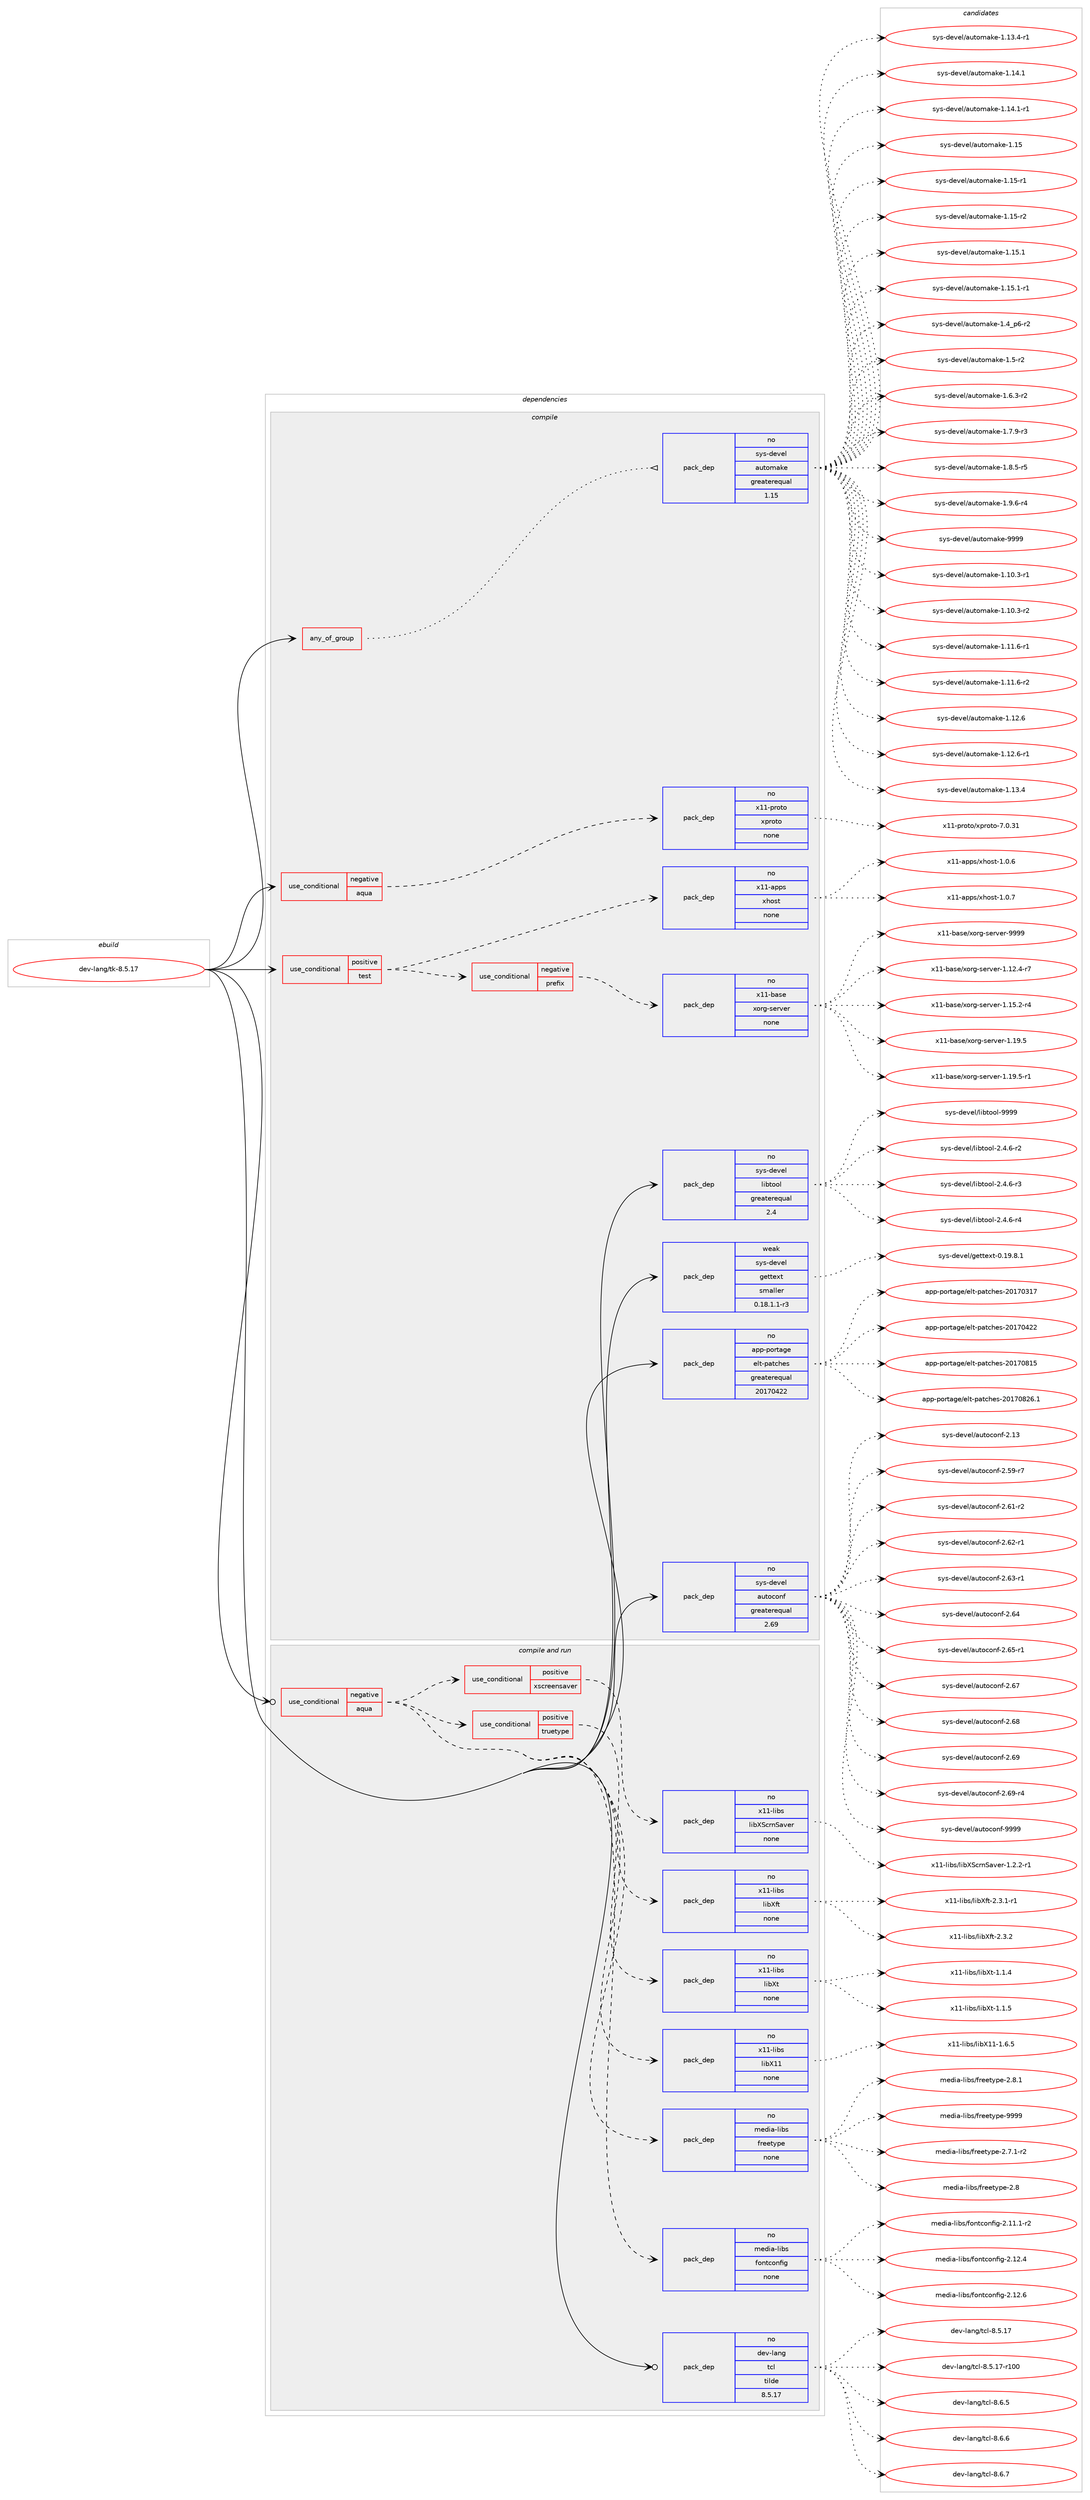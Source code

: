 digraph prolog {

# *************
# Graph options
# *************

newrank=true;
concentrate=true;
compound=true;
graph [rankdir=LR,fontname=Helvetica,fontsize=10,ranksep=1.5];#, ranksep=2.5, nodesep=0.2];
edge  [arrowhead=vee];
node  [fontname=Helvetica,fontsize=10];

# **********
# The ebuild
# **********

subgraph cluster_leftcol {
color=gray;
rank=same;
label=<<i>ebuild</i>>;
id [label="dev-lang/tk-8.5.17", color=red, width=4, href="../dev-lang/tk-8.5.17.svg"];
}

# ****************
# The dependencies
# ****************

subgraph cluster_midcol {
color=gray;
label=<<i>dependencies</i>>;
subgraph cluster_compile {
fillcolor="#eeeeee";
style=filled;
label=<<i>compile</i>>;
subgraph any3159 {
dependency110325 [label=<<TABLE BORDER="0" CELLBORDER="1" CELLSPACING="0" CELLPADDING="4"><TR><TD CELLPADDING="10">any_of_group</TD></TR></TABLE>>, shape=none, color=red];subgraph pack83201 {
dependency110326 [label=<<TABLE BORDER="0" CELLBORDER="1" CELLSPACING="0" CELLPADDING="4" WIDTH="220"><TR><TD ROWSPAN="6" CELLPADDING="30">pack_dep</TD></TR><TR><TD WIDTH="110">no</TD></TR><TR><TD>sys-devel</TD></TR><TR><TD>automake</TD></TR><TR><TD>greaterequal</TD></TR><TR><TD>1.15</TD></TR></TABLE>>, shape=none, color=blue];
}
dependency110325:e -> dependency110326:w [weight=20,style="dotted",arrowhead="oinv"];
}
id:e -> dependency110325:w [weight=20,style="solid",arrowhead="vee"];
subgraph cond23935 {
dependency110327 [label=<<TABLE BORDER="0" CELLBORDER="1" CELLSPACING="0" CELLPADDING="4"><TR><TD ROWSPAN="3" CELLPADDING="10">use_conditional</TD></TR><TR><TD>negative</TD></TR><TR><TD>aqua</TD></TR></TABLE>>, shape=none, color=red];
subgraph pack83202 {
dependency110328 [label=<<TABLE BORDER="0" CELLBORDER="1" CELLSPACING="0" CELLPADDING="4" WIDTH="220"><TR><TD ROWSPAN="6" CELLPADDING="30">pack_dep</TD></TR><TR><TD WIDTH="110">no</TD></TR><TR><TD>x11-proto</TD></TR><TR><TD>xproto</TD></TR><TR><TD>none</TD></TR><TR><TD></TD></TR></TABLE>>, shape=none, color=blue];
}
dependency110327:e -> dependency110328:w [weight=20,style="dashed",arrowhead="vee"];
}
id:e -> dependency110327:w [weight=20,style="solid",arrowhead="vee"];
subgraph cond23936 {
dependency110329 [label=<<TABLE BORDER="0" CELLBORDER="1" CELLSPACING="0" CELLPADDING="4"><TR><TD ROWSPAN="3" CELLPADDING="10">use_conditional</TD></TR><TR><TD>positive</TD></TR><TR><TD>test</TD></TR></TABLE>>, shape=none, color=red];
subgraph cond23937 {
dependency110330 [label=<<TABLE BORDER="0" CELLBORDER="1" CELLSPACING="0" CELLPADDING="4"><TR><TD ROWSPAN="3" CELLPADDING="10">use_conditional</TD></TR><TR><TD>negative</TD></TR><TR><TD>prefix</TD></TR></TABLE>>, shape=none, color=red];
subgraph pack83203 {
dependency110331 [label=<<TABLE BORDER="0" CELLBORDER="1" CELLSPACING="0" CELLPADDING="4" WIDTH="220"><TR><TD ROWSPAN="6" CELLPADDING="30">pack_dep</TD></TR><TR><TD WIDTH="110">no</TD></TR><TR><TD>x11-base</TD></TR><TR><TD>xorg-server</TD></TR><TR><TD>none</TD></TR><TR><TD></TD></TR></TABLE>>, shape=none, color=blue];
}
dependency110330:e -> dependency110331:w [weight=20,style="dashed",arrowhead="vee"];
}
dependency110329:e -> dependency110330:w [weight=20,style="dashed",arrowhead="vee"];
subgraph pack83204 {
dependency110332 [label=<<TABLE BORDER="0" CELLBORDER="1" CELLSPACING="0" CELLPADDING="4" WIDTH="220"><TR><TD ROWSPAN="6" CELLPADDING="30">pack_dep</TD></TR><TR><TD WIDTH="110">no</TD></TR><TR><TD>x11-apps</TD></TR><TR><TD>xhost</TD></TR><TR><TD>none</TD></TR><TR><TD></TD></TR></TABLE>>, shape=none, color=blue];
}
dependency110329:e -> dependency110332:w [weight=20,style="dashed",arrowhead="vee"];
}
id:e -> dependency110329:w [weight=20,style="solid",arrowhead="vee"];
subgraph pack83205 {
dependency110333 [label=<<TABLE BORDER="0" CELLBORDER="1" CELLSPACING="0" CELLPADDING="4" WIDTH="220"><TR><TD ROWSPAN="6" CELLPADDING="30">pack_dep</TD></TR><TR><TD WIDTH="110">no</TD></TR><TR><TD>app-portage</TD></TR><TR><TD>elt-patches</TD></TR><TR><TD>greaterequal</TD></TR><TR><TD>20170422</TD></TR></TABLE>>, shape=none, color=blue];
}
id:e -> dependency110333:w [weight=20,style="solid",arrowhead="vee"];
subgraph pack83206 {
dependency110334 [label=<<TABLE BORDER="0" CELLBORDER="1" CELLSPACING="0" CELLPADDING="4" WIDTH="220"><TR><TD ROWSPAN="6" CELLPADDING="30">pack_dep</TD></TR><TR><TD WIDTH="110">no</TD></TR><TR><TD>sys-devel</TD></TR><TR><TD>autoconf</TD></TR><TR><TD>greaterequal</TD></TR><TR><TD>2.69</TD></TR></TABLE>>, shape=none, color=blue];
}
id:e -> dependency110334:w [weight=20,style="solid",arrowhead="vee"];
subgraph pack83207 {
dependency110335 [label=<<TABLE BORDER="0" CELLBORDER="1" CELLSPACING="0" CELLPADDING="4" WIDTH="220"><TR><TD ROWSPAN="6" CELLPADDING="30">pack_dep</TD></TR><TR><TD WIDTH="110">no</TD></TR><TR><TD>sys-devel</TD></TR><TR><TD>libtool</TD></TR><TR><TD>greaterequal</TD></TR><TR><TD>2.4</TD></TR></TABLE>>, shape=none, color=blue];
}
id:e -> dependency110335:w [weight=20,style="solid",arrowhead="vee"];
subgraph pack83208 {
dependency110336 [label=<<TABLE BORDER="0" CELLBORDER="1" CELLSPACING="0" CELLPADDING="4" WIDTH="220"><TR><TD ROWSPAN="6" CELLPADDING="30">pack_dep</TD></TR><TR><TD WIDTH="110">weak</TD></TR><TR><TD>sys-devel</TD></TR><TR><TD>gettext</TD></TR><TR><TD>smaller</TD></TR><TR><TD>0.18.1.1-r3</TD></TR></TABLE>>, shape=none, color=blue];
}
id:e -> dependency110336:w [weight=20,style="solid",arrowhead="vee"];
}
subgraph cluster_compileandrun {
fillcolor="#eeeeee";
style=filled;
label=<<i>compile and run</i>>;
subgraph cond23938 {
dependency110337 [label=<<TABLE BORDER="0" CELLBORDER="1" CELLSPACING="0" CELLPADDING="4"><TR><TD ROWSPAN="3" CELLPADDING="10">use_conditional</TD></TR><TR><TD>negative</TD></TR><TR><TD>aqua</TD></TR></TABLE>>, shape=none, color=red];
subgraph pack83209 {
dependency110338 [label=<<TABLE BORDER="0" CELLBORDER="1" CELLSPACING="0" CELLPADDING="4" WIDTH="220"><TR><TD ROWSPAN="6" CELLPADDING="30">pack_dep</TD></TR><TR><TD WIDTH="110">no</TD></TR><TR><TD>media-libs</TD></TR><TR><TD>fontconfig</TD></TR><TR><TD>none</TD></TR><TR><TD></TD></TR></TABLE>>, shape=none, color=blue];
}
dependency110337:e -> dependency110338:w [weight=20,style="dashed",arrowhead="vee"];
subgraph pack83210 {
dependency110339 [label=<<TABLE BORDER="0" CELLBORDER="1" CELLSPACING="0" CELLPADDING="4" WIDTH="220"><TR><TD ROWSPAN="6" CELLPADDING="30">pack_dep</TD></TR><TR><TD WIDTH="110">no</TD></TR><TR><TD>media-libs</TD></TR><TR><TD>freetype</TD></TR><TR><TD>none</TD></TR><TR><TD></TD></TR></TABLE>>, shape=none, color=blue];
}
dependency110337:e -> dependency110339:w [weight=20,style="dashed",arrowhead="vee"];
subgraph pack83211 {
dependency110340 [label=<<TABLE BORDER="0" CELLBORDER="1" CELLSPACING="0" CELLPADDING="4" WIDTH="220"><TR><TD ROWSPAN="6" CELLPADDING="30">pack_dep</TD></TR><TR><TD WIDTH="110">no</TD></TR><TR><TD>x11-libs</TD></TR><TR><TD>libX11</TD></TR><TR><TD>none</TD></TR><TR><TD></TD></TR></TABLE>>, shape=none, color=blue];
}
dependency110337:e -> dependency110340:w [weight=20,style="dashed",arrowhead="vee"];
subgraph pack83212 {
dependency110341 [label=<<TABLE BORDER="0" CELLBORDER="1" CELLSPACING="0" CELLPADDING="4" WIDTH="220"><TR><TD ROWSPAN="6" CELLPADDING="30">pack_dep</TD></TR><TR><TD WIDTH="110">no</TD></TR><TR><TD>x11-libs</TD></TR><TR><TD>libXt</TD></TR><TR><TD>none</TD></TR><TR><TD></TD></TR></TABLE>>, shape=none, color=blue];
}
dependency110337:e -> dependency110341:w [weight=20,style="dashed",arrowhead="vee"];
subgraph cond23939 {
dependency110342 [label=<<TABLE BORDER="0" CELLBORDER="1" CELLSPACING="0" CELLPADDING="4"><TR><TD ROWSPAN="3" CELLPADDING="10">use_conditional</TD></TR><TR><TD>positive</TD></TR><TR><TD>truetype</TD></TR></TABLE>>, shape=none, color=red];
subgraph pack83213 {
dependency110343 [label=<<TABLE BORDER="0" CELLBORDER="1" CELLSPACING="0" CELLPADDING="4" WIDTH="220"><TR><TD ROWSPAN="6" CELLPADDING="30">pack_dep</TD></TR><TR><TD WIDTH="110">no</TD></TR><TR><TD>x11-libs</TD></TR><TR><TD>libXft</TD></TR><TR><TD>none</TD></TR><TR><TD></TD></TR></TABLE>>, shape=none, color=blue];
}
dependency110342:e -> dependency110343:w [weight=20,style="dashed",arrowhead="vee"];
}
dependency110337:e -> dependency110342:w [weight=20,style="dashed",arrowhead="vee"];
subgraph cond23940 {
dependency110344 [label=<<TABLE BORDER="0" CELLBORDER="1" CELLSPACING="0" CELLPADDING="4"><TR><TD ROWSPAN="3" CELLPADDING="10">use_conditional</TD></TR><TR><TD>positive</TD></TR><TR><TD>xscreensaver</TD></TR></TABLE>>, shape=none, color=red];
subgraph pack83214 {
dependency110345 [label=<<TABLE BORDER="0" CELLBORDER="1" CELLSPACING="0" CELLPADDING="4" WIDTH="220"><TR><TD ROWSPAN="6" CELLPADDING="30">pack_dep</TD></TR><TR><TD WIDTH="110">no</TD></TR><TR><TD>x11-libs</TD></TR><TR><TD>libXScrnSaver</TD></TR><TR><TD>none</TD></TR><TR><TD></TD></TR></TABLE>>, shape=none, color=blue];
}
dependency110344:e -> dependency110345:w [weight=20,style="dashed",arrowhead="vee"];
}
dependency110337:e -> dependency110344:w [weight=20,style="dashed",arrowhead="vee"];
}
id:e -> dependency110337:w [weight=20,style="solid",arrowhead="odotvee"];
subgraph pack83215 {
dependency110346 [label=<<TABLE BORDER="0" CELLBORDER="1" CELLSPACING="0" CELLPADDING="4" WIDTH="220"><TR><TD ROWSPAN="6" CELLPADDING="30">pack_dep</TD></TR><TR><TD WIDTH="110">no</TD></TR><TR><TD>dev-lang</TD></TR><TR><TD>tcl</TD></TR><TR><TD>tilde</TD></TR><TR><TD>8.5.17</TD></TR></TABLE>>, shape=none, color=blue];
}
id:e -> dependency110346:w [weight=20,style="solid",arrowhead="odotvee"];
}
subgraph cluster_run {
fillcolor="#eeeeee";
style=filled;
label=<<i>run</i>>;
}
}

# **************
# The candidates
# **************

subgraph cluster_choices {
rank=same;
color=gray;
label=<<i>candidates</i>>;

subgraph choice83201 {
color=black;
nodesep=1;
choice11512111545100101118101108479711711611110997107101454946494846514511449 [label="sys-devel/automake-1.10.3-r1", color=red, width=4,href="../sys-devel/automake-1.10.3-r1.svg"];
choice11512111545100101118101108479711711611110997107101454946494846514511450 [label="sys-devel/automake-1.10.3-r2", color=red, width=4,href="../sys-devel/automake-1.10.3-r2.svg"];
choice11512111545100101118101108479711711611110997107101454946494946544511449 [label="sys-devel/automake-1.11.6-r1", color=red, width=4,href="../sys-devel/automake-1.11.6-r1.svg"];
choice11512111545100101118101108479711711611110997107101454946494946544511450 [label="sys-devel/automake-1.11.6-r2", color=red, width=4,href="../sys-devel/automake-1.11.6-r2.svg"];
choice1151211154510010111810110847971171161111099710710145494649504654 [label="sys-devel/automake-1.12.6", color=red, width=4,href="../sys-devel/automake-1.12.6.svg"];
choice11512111545100101118101108479711711611110997107101454946495046544511449 [label="sys-devel/automake-1.12.6-r1", color=red, width=4,href="../sys-devel/automake-1.12.6-r1.svg"];
choice1151211154510010111810110847971171161111099710710145494649514652 [label="sys-devel/automake-1.13.4", color=red, width=4,href="../sys-devel/automake-1.13.4.svg"];
choice11512111545100101118101108479711711611110997107101454946495146524511449 [label="sys-devel/automake-1.13.4-r1", color=red, width=4,href="../sys-devel/automake-1.13.4-r1.svg"];
choice1151211154510010111810110847971171161111099710710145494649524649 [label="sys-devel/automake-1.14.1", color=red, width=4,href="../sys-devel/automake-1.14.1.svg"];
choice11512111545100101118101108479711711611110997107101454946495246494511449 [label="sys-devel/automake-1.14.1-r1", color=red, width=4,href="../sys-devel/automake-1.14.1-r1.svg"];
choice115121115451001011181011084797117116111109971071014549464953 [label="sys-devel/automake-1.15", color=red, width=4,href="../sys-devel/automake-1.15.svg"];
choice1151211154510010111810110847971171161111099710710145494649534511449 [label="sys-devel/automake-1.15-r1", color=red, width=4,href="../sys-devel/automake-1.15-r1.svg"];
choice1151211154510010111810110847971171161111099710710145494649534511450 [label="sys-devel/automake-1.15-r2", color=red, width=4,href="../sys-devel/automake-1.15-r2.svg"];
choice1151211154510010111810110847971171161111099710710145494649534649 [label="sys-devel/automake-1.15.1", color=red, width=4,href="../sys-devel/automake-1.15.1.svg"];
choice11512111545100101118101108479711711611110997107101454946495346494511449 [label="sys-devel/automake-1.15.1-r1", color=red, width=4,href="../sys-devel/automake-1.15.1-r1.svg"];
choice115121115451001011181011084797117116111109971071014549465295112544511450 [label="sys-devel/automake-1.4_p6-r2", color=red, width=4,href="../sys-devel/automake-1.4_p6-r2.svg"];
choice11512111545100101118101108479711711611110997107101454946534511450 [label="sys-devel/automake-1.5-r2", color=red, width=4,href="../sys-devel/automake-1.5-r2.svg"];
choice115121115451001011181011084797117116111109971071014549465446514511450 [label="sys-devel/automake-1.6.3-r2", color=red, width=4,href="../sys-devel/automake-1.6.3-r2.svg"];
choice115121115451001011181011084797117116111109971071014549465546574511451 [label="sys-devel/automake-1.7.9-r3", color=red, width=4,href="../sys-devel/automake-1.7.9-r3.svg"];
choice115121115451001011181011084797117116111109971071014549465646534511453 [label="sys-devel/automake-1.8.5-r5", color=red, width=4,href="../sys-devel/automake-1.8.5-r5.svg"];
choice115121115451001011181011084797117116111109971071014549465746544511452 [label="sys-devel/automake-1.9.6-r4", color=red, width=4,href="../sys-devel/automake-1.9.6-r4.svg"];
choice115121115451001011181011084797117116111109971071014557575757 [label="sys-devel/automake-9999", color=red, width=4,href="../sys-devel/automake-9999.svg"];
dependency110326:e -> choice11512111545100101118101108479711711611110997107101454946494846514511449:w [style=dotted,weight="100"];
dependency110326:e -> choice11512111545100101118101108479711711611110997107101454946494846514511450:w [style=dotted,weight="100"];
dependency110326:e -> choice11512111545100101118101108479711711611110997107101454946494946544511449:w [style=dotted,weight="100"];
dependency110326:e -> choice11512111545100101118101108479711711611110997107101454946494946544511450:w [style=dotted,weight="100"];
dependency110326:e -> choice1151211154510010111810110847971171161111099710710145494649504654:w [style=dotted,weight="100"];
dependency110326:e -> choice11512111545100101118101108479711711611110997107101454946495046544511449:w [style=dotted,weight="100"];
dependency110326:e -> choice1151211154510010111810110847971171161111099710710145494649514652:w [style=dotted,weight="100"];
dependency110326:e -> choice11512111545100101118101108479711711611110997107101454946495146524511449:w [style=dotted,weight="100"];
dependency110326:e -> choice1151211154510010111810110847971171161111099710710145494649524649:w [style=dotted,weight="100"];
dependency110326:e -> choice11512111545100101118101108479711711611110997107101454946495246494511449:w [style=dotted,weight="100"];
dependency110326:e -> choice115121115451001011181011084797117116111109971071014549464953:w [style=dotted,weight="100"];
dependency110326:e -> choice1151211154510010111810110847971171161111099710710145494649534511449:w [style=dotted,weight="100"];
dependency110326:e -> choice1151211154510010111810110847971171161111099710710145494649534511450:w [style=dotted,weight="100"];
dependency110326:e -> choice1151211154510010111810110847971171161111099710710145494649534649:w [style=dotted,weight="100"];
dependency110326:e -> choice11512111545100101118101108479711711611110997107101454946495346494511449:w [style=dotted,weight="100"];
dependency110326:e -> choice115121115451001011181011084797117116111109971071014549465295112544511450:w [style=dotted,weight="100"];
dependency110326:e -> choice11512111545100101118101108479711711611110997107101454946534511450:w [style=dotted,weight="100"];
dependency110326:e -> choice115121115451001011181011084797117116111109971071014549465446514511450:w [style=dotted,weight="100"];
dependency110326:e -> choice115121115451001011181011084797117116111109971071014549465546574511451:w [style=dotted,weight="100"];
dependency110326:e -> choice115121115451001011181011084797117116111109971071014549465646534511453:w [style=dotted,weight="100"];
dependency110326:e -> choice115121115451001011181011084797117116111109971071014549465746544511452:w [style=dotted,weight="100"];
dependency110326:e -> choice115121115451001011181011084797117116111109971071014557575757:w [style=dotted,weight="100"];
}
subgraph choice83202 {
color=black;
nodesep=1;
choice1204949451121141111161114712011211411111611145554648465149 [label="x11-proto/xproto-7.0.31", color=red, width=4,href="../x11-proto/xproto-7.0.31.svg"];
dependency110328:e -> choice1204949451121141111161114712011211411111611145554648465149:w [style=dotted,weight="100"];
}
subgraph choice83203 {
color=black;
nodesep=1;
choice12049494598971151014712011111410345115101114118101114454946495046524511455 [label="x11-base/xorg-server-1.12.4-r7", color=red, width=4,href="../x11-base/xorg-server-1.12.4-r7.svg"];
choice12049494598971151014712011111410345115101114118101114454946495346504511452 [label="x11-base/xorg-server-1.15.2-r4", color=red, width=4,href="../x11-base/xorg-server-1.15.2-r4.svg"];
choice1204949459897115101471201111141034511510111411810111445494649574653 [label="x11-base/xorg-server-1.19.5", color=red, width=4,href="../x11-base/xorg-server-1.19.5.svg"];
choice12049494598971151014712011111410345115101114118101114454946495746534511449 [label="x11-base/xorg-server-1.19.5-r1", color=red, width=4,href="../x11-base/xorg-server-1.19.5-r1.svg"];
choice120494945989711510147120111114103451151011141181011144557575757 [label="x11-base/xorg-server-9999", color=red, width=4,href="../x11-base/xorg-server-9999.svg"];
dependency110331:e -> choice12049494598971151014712011111410345115101114118101114454946495046524511455:w [style=dotted,weight="100"];
dependency110331:e -> choice12049494598971151014712011111410345115101114118101114454946495346504511452:w [style=dotted,weight="100"];
dependency110331:e -> choice1204949459897115101471201111141034511510111411810111445494649574653:w [style=dotted,weight="100"];
dependency110331:e -> choice12049494598971151014712011111410345115101114118101114454946495746534511449:w [style=dotted,weight="100"];
dependency110331:e -> choice120494945989711510147120111114103451151011141181011144557575757:w [style=dotted,weight="100"];
}
subgraph choice83204 {
color=black;
nodesep=1;
choice1204949459711211211547120104111115116454946484654 [label="x11-apps/xhost-1.0.6", color=red, width=4,href="../x11-apps/xhost-1.0.6.svg"];
choice1204949459711211211547120104111115116454946484655 [label="x11-apps/xhost-1.0.7", color=red, width=4,href="../x11-apps/xhost-1.0.7.svg"];
dependency110332:e -> choice1204949459711211211547120104111115116454946484654:w [style=dotted,weight="100"];
dependency110332:e -> choice1204949459711211211547120104111115116454946484655:w [style=dotted,weight="100"];
}
subgraph choice83205 {
color=black;
nodesep=1;
choice97112112451121111141169710310147101108116451129711699104101115455048495548514955 [label="app-portage/elt-patches-20170317", color=red, width=4,href="../app-portage/elt-patches-20170317.svg"];
choice97112112451121111141169710310147101108116451129711699104101115455048495548525050 [label="app-portage/elt-patches-20170422", color=red, width=4,href="../app-portage/elt-patches-20170422.svg"];
choice97112112451121111141169710310147101108116451129711699104101115455048495548564953 [label="app-portage/elt-patches-20170815", color=red, width=4,href="../app-portage/elt-patches-20170815.svg"];
choice971121124511211111411697103101471011081164511297116991041011154550484955485650544649 [label="app-portage/elt-patches-20170826.1", color=red, width=4,href="../app-portage/elt-patches-20170826.1.svg"];
dependency110333:e -> choice97112112451121111141169710310147101108116451129711699104101115455048495548514955:w [style=dotted,weight="100"];
dependency110333:e -> choice97112112451121111141169710310147101108116451129711699104101115455048495548525050:w [style=dotted,weight="100"];
dependency110333:e -> choice97112112451121111141169710310147101108116451129711699104101115455048495548564953:w [style=dotted,weight="100"];
dependency110333:e -> choice971121124511211111411697103101471011081164511297116991041011154550484955485650544649:w [style=dotted,weight="100"];
}
subgraph choice83206 {
color=black;
nodesep=1;
choice115121115451001011181011084797117116111991111101024550464951 [label="sys-devel/autoconf-2.13", color=red, width=4,href="../sys-devel/autoconf-2.13.svg"];
choice1151211154510010111810110847971171161119911111010245504653574511455 [label="sys-devel/autoconf-2.59-r7", color=red, width=4,href="../sys-devel/autoconf-2.59-r7.svg"];
choice1151211154510010111810110847971171161119911111010245504654494511450 [label="sys-devel/autoconf-2.61-r2", color=red, width=4,href="../sys-devel/autoconf-2.61-r2.svg"];
choice1151211154510010111810110847971171161119911111010245504654504511449 [label="sys-devel/autoconf-2.62-r1", color=red, width=4,href="../sys-devel/autoconf-2.62-r1.svg"];
choice1151211154510010111810110847971171161119911111010245504654514511449 [label="sys-devel/autoconf-2.63-r1", color=red, width=4,href="../sys-devel/autoconf-2.63-r1.svg"];
choice115121115451001011181011084797117116111991111101024550465452 [label="sys-devel/autoconf-2.64", color=red, width=4,href="../sys-devel/autoconf-2.64.svg"];
choice1151211154510010111810110847971171161119911111010245504654534511449 [label="sys-devel/autoconf-2.65-r1", color=red, width=4,href="../sys-devel/autoconf-2.65-r1.svg"];
choice115121115451001011181011084797117116111991111101024550465455 [label="sys-devel/autoconf-2.67", color=red, width=4,href="../sys-devel/autoconf-2.67.svg"];
choice115121115451001011181011084797117116111991111101024550465456 [label="sys-devel/autoconf-2.68", color=red, width=4,href="../sys-devel/autoconf-2.68.svg"];
choice115121115451001011181011084797117116111991111101024550465457 [label="sys-devel/autoconf-2.69", color=red, width=4,href="../sys-devel/autoconf-2.69.svg"];
choice1151211154510010111810110847971171161119911111010245504654574511452 [label="sys-devel/autoconf-2.69-r4", color=red, width=4,href="../sys-devel/autoconf-2.69-r4.svg"];
choice115121115451001011181011084797117116111991111101024557575757 [label="sys-devel/autoconf-9999", color=red, width=4,href="../sys-devel/autoconf-9999.svg"];
dependency110334:e -> choice115121115451001011181011084797117116111991111101024550464951:w [style=dotted,weight="100"];
dependency110334:e -> choice1151211154510010111810110847971171161119911111010245504653574511455:w [style=dotted,weight="100"];
dependency110334:e -> choice1151211154510010111810110847971171161119911111010245504654494511450:w [style=dotted,weight="100"];
dependency110334:e -> choice1151211154510010111810110847971171161119911111010245504654504511449:w [style=dotted,weight="100"];
dependency110334:e -> choice1151211154510010111810110847971171161119911111010245504654514511449:w [style=dotted,weight="100"];
dependency110334:e -> choice115121115451001011181011084797117116111991111101024550465452:w [style=dotted,weight="100"];
dependency110334:e -> choice1151211154510010111810110847971171161119911111010245504654534511449:w [style=dotted,weight="100"];
dependency110334:e -> choice115121115451001011181011084797117116111991111101024550465455:w [style=dotted,weight="100"];
dependency110334:e -> choice115121115451001011181011084797117116111991111101024550465456:w [style=dotted,weight="100"];
dependency110334:e -> choice115121115451001011181011084797117116111991111101024550465457:w [style=dotted,weight="100"];
dependency110334:e -> choice1151211154510010111810110847971171161119911111010245504654574511452:w [style=dotted,weight="100"];
dependency110334:e -> choice115121115451001011181011084797117116111991111101024557575757:w [style=dotted,weight="100"];
}
subgraph choice83207 {
color=black;
nodesep=1;
choice1151211154510010111810110847108105981161111111084550465246544511450 [label="sys-devel/libtool-2.4.6-r2", color=red, width=4,href="../sys-devel/libtool-2.4.6-r2.svg"];
choice1151211154510010111810110847108105981161111111084550465246544511451 [label="sys-devel/libtool-2.4.6-r3", color=red, width=4,href="../sys-devel/libtool-2.4.6-r3.svg"];
choice1151211154510010111810110847108105981161111111084550465246544511452 [label="sys-devel/libtool-2.4.6-r4", color=red, width=4,href="../sys-devel/libtool-2.4.6-r4.svg"];
choice1151211154510010111810110847108105981161111111084557575757 [label="sys-devel/libtool-9999", color=red, width=4,href="../sys-devel/libtool-9999.svg"];
dependency110335:e -> choice1151211154510010111810110847108105981161111111084550465246544511450:w [style=dotted,weight="100"];
dependency110335:e -> choice1151211154510010111810110847108105981161111111084550465246544511451:w [style=dotted,weight="100"];
dependency110335:e -> choice1151211154510010111810110847108105981161111111084550465246544511452:w [style=dotted,weight="100"];
dependency110335:e -> choice1151211154510010111810110847108105981161111111084557575757:w [style=dotted,weight="100"];
}
subgraph choice83208 {
color=black;
nodesep=1;
choice1151211154510010111810110847103101116116101120116454846495746564649 [label="sys-devel/gettext-0.19.8.1", color=red, width=4,href="../sys-devel/gettext-0.19.8.1.svg"];
dependency110336:e -> choice1151211154510010111810110847103101116116101120116454846495746564649:w [style=dotted,weight="100"];
}
subgraph choice83209 {
color=black;
nodesep=1;
choice1091011001059745108105981154710211111011699111110102105103455046494946494511450 [label="media-libs/fontconfig-2.11.1-r2", color=red, width=4,href="../media-libs/fontconfig-2.11.1-r2.svg"];
choice109101100105974510810598115471021111101169911111010210510345504649504652 [label="media-libs/fontconfig-2.12.4", color=red, width=4,href="../media-libs/fontconfig-2.12.4.svg"];
choice109101100105974510810598115471021111101169911111010210510345504649504654 [label="media-libs/fontconfig-2.12.6", color=red, width=4,href="../media-libs/fontconfig-2.12.6.svg"];
dependency110338:e -> choice1091011001059745108105981154710211111011699111110102105103455046494946494511450:w [style=dotted,weight="100"];
dependency110338:e -> choice109101100105974510810598115471021111101169911111010210510345504649504652:w [style=dotted,weight="100"];
dependency110338:e -> choice109101100105974510810598115471021111101169911111010210510345504649504654:w [style=dotted,weight="100"];
}
subgraph choice83210 {
color=black;
nodesep=1;
choice109101100105974510810598115471021141011011161211121014550465546494511450 [label="media-libs/freetype-2.7.1-r2", color=red, width=4,href="../media-libs/freetype-2.7.1-r2.svg"];
choice1091011001059745108105981154710211410110111612111210145504656 [label="media-libs/freetype-2.8", color=red, width=4,href="../media-libs/freetype-2.8.svg"];
choice10910110010597451081059811547102114101101116121112101455046564649 [label="media-libs/freetype-2.8.1", color=red, width=4,href="../media-libs/freetype-2.8.1.svg"];
choice109101100105974510810598115471021141011011161211121014557575757 [label="media-libs/freetype-9999", color=red, width=4,href="../media-libs/freetype-9999.svg"];
dependency110339:e -> choice109101100105974510810598115471021141011011161211121014550465546494511450:w [style=dotted,weight="100"];
dependency110339:e -> choice1091011001059745108105981154710211410110111612111210145504656:w [style=dotted,weight="100"];
dependency110339:e -> choice10910110010597451081059811547102114101101116121112101455046564649:w [style=dotted,weight="100"];
dependency110339:e -> choice109101100105974510810598115471021141011011161211121014557575757:w [style=dotted,weight="100"];
}
subgraph choice83211 {
color=black;
nodesep=1;
choice120494945108105981154710810598884949454946544653 [label="x11-libs/libX11-1.6.5", color=red, width=4,href="../x11-libs/libX11-1.6.5.svg"];
dependency110340:e -> choice120494945108105981154710810598884949454946544653:w [style=dotted,weight="100"];
}
subgraph choice83212 {
color=black;
nodesep=1;
choice12049494510810598115471081059888116454946494652 [label="x11-libs/libXt-1.1.4", color=red, width=4,href="../x11-libs/libXt-1.1.4.svg"];
choice12049494510810598115471081059888116454946494653 [label="x11-libs/libXt-1.1.5", color=red, width=4,href="../x11-libs/libXt-1.1.5.svg"];
dependency110341:e -> choice12049494510810598115471081059888116454946494652:w [style=dotted,weight="100"];
dependency110341:e -> choice12049494510810598115471081059888116454946494653:w [style=dotted,weight="100"];
}
subgraph choice83213 {
color=black;
nodesep=1;
choice120494945108105981154710810598881021164550465146494511449 [label="x11-libs/libXft-2.3.1-r1", color=red, width=4,href="../x11-libs/libXft-2.3.1-r1.svg"];
choice12049494510810598115471081059888102116455046514650 [label="x11-libs/libXft-2.3.2", color=red, width=4,href="../x11-libs/libXft-2.3.2.svg"];
dependency110343:e -> choice120494945108105981154710810598881021164550465146494511449:w [style=dotted,weight="100"];
dependency110343:e -> choice12049494510810598115471081059888102116455046514650:w [style=dotted,weight="100"];
}
subgraph choice83214 {
color=black;
nodesep=1;
choice12049494510810598115471081059888839911411083971181011144549465046504511449 [label="x11-libs/libXScrnSaver-1.2.2-r1", color=red, width=4,href="../x11-libs/libXScrnSaver-1.2.2-r1.svg"];
dependency110345:e -> choice12049494510810598115471081059888839911411083971181011144549465046504511449:w [style=dotted,weight="100"];
}
subgraph choice83215 {
color=black;
nodesep=1;
choice1001011184510897110103471169910845564653464955 [label="dev-lang/tcl-8.5.17", color=red, width=4,href="../dev-lang/tcl-8.5.17.svg"];
choice100101118451089711010347116991084556465346495545114494848 [label="dev-lang/tcl-8.5.17-r100", color=red, width=4,href="../dev-lang/tcl-8.5.17-r100.svg"];
choice10010111845108971101034711699108455646544653 [label="dev-lang/tcl-8.6.5", color=red, width=4,href="../dev-lang/tcl-8.6.5.svg"];
choice10010111845108971101034711699108455646544654 [label="dev-lang/tcl-8.6.6", color=red, width=4,href="../dev-lang/tcl-8.6.6.svg"];
choice10010111845108971101034711699108455646544655 [label="dev-lang/tcl-8.6.7", color=red, width=4,href="../dev-lang/tcl-8.6.7.svg"];
dependency110346:e -> choice1001011184510897110103471169910845564653464955:w [style=dotted,weight="100"];
dependency110346:e -> choice100101118451089711010347116991084556465346495545114494848:w [style=dotted,weight="100"];
dependency110346:e -> choice10010111845108971101034711699108455646544653:w [style=dotted,weight="100"];
dependency110346:e -> choice10010111845108971101034711699108455646544654:w [style=dotted,weight="100"];
dependency110346:e -> choice10010111845108971101034711699108455646544655:w [style=dotted,weight="100"];
}
}

}
